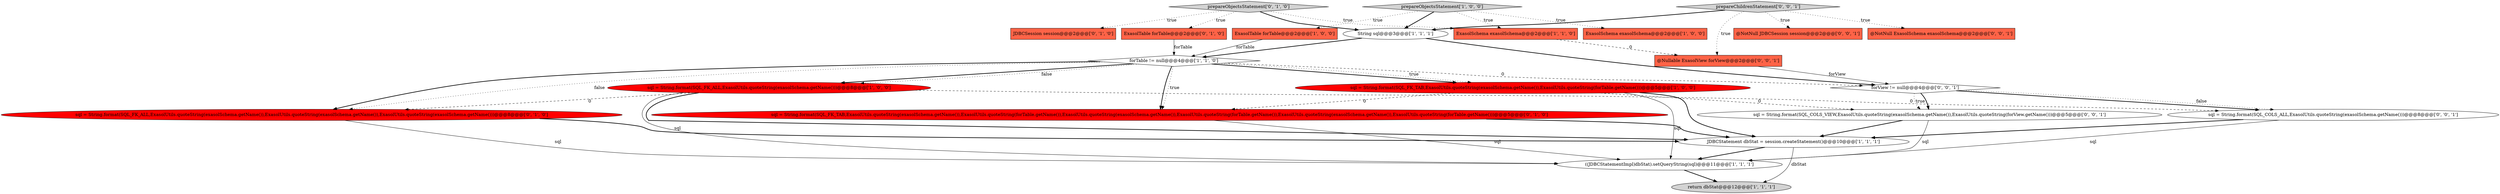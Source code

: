 digraph {
12 [style = filled, label = "prepareObjectsStatement['0', '1', '0']", fillcolor = lightgray, shape = diamond image = "AAA0AAABBB2BBB"];
5 [style = filled, label = "prepareObjectsStatement['1', '0', '0']", fillcolor = lightgray, shape = diamond image = "AAA0AAABBB1BBB"];
13 [style = filled, label = "JDBCSession session@@@2@@@['0', '1', '0']", fillcolor = tomato, shape = box image = "AAA0AAABBB2BBB"];
18 [style = filled, label = "@NotNull JDBCSession session@@@2@@@['0', '0', '1']", fillcolor = tomato, shape = box image = "AAA0AAABBB3BBB"];
7 [style = filled, label = "sql = String.format(SQL_FK_TAB,ExasolUtils.quoteString(exasolSchema.getName()),ExasolUtils.quoteString(forTable.getName()))@@@5@@@['1', '0', '0']", fillcolor = red, shape = ellipse image = "AAA1AAABBB1BBB"];
16 [style = filled, label = "@NotNull ExasolSchema exasolSchema@@@2@@@['0', '0', '1']", fillcolor = tomato, shape = box image = "AAA0AAABBB3BBB"];
4 [style = filled, label = "ExasolSchema exasolSchema@@@2@@@['1', '0', '0']", fillcolor = tomato, shape = box image = "AAA0AAABBB1BBB"];
8 [style = filled, label = "sql = String.format(SQL_FK_ALL,ExasolUtils.quoteString(exasolSchema.getName()))@@@8@@@['1', '0', '0']", fillcolor = red, shape = ellipse image = "AAA1AAABBB1BBB"];
14 [style = filled, label = "sql = String.format(SQL_FK_TAB,ExasolUtils.quoteString(exasolSchema.getName()),ExasolUtils.quoteString(forTable.getName()),ExasolUtils.quoteString(exasolSchema.getName()),ExasolUtils.quoteString(forTable.getName()),ExasolUtils.quoteString(exasolSchema.getName()),ExasolUtils.quoteString(forTable.getName()))@@@5@@@['0', '1', '0']", fillcolor = red, shape = ellipse image = "AAA1AAABBB2BBB"];
0 [style = filled, label = "ExasolTable forTable@@@2@@@['1', '0', '0']", fillcolor = tomato, shape = box image = "AAA0AAABBB1BBB"];
21 [style = filled, label = "sql = String.format(SQL_COLS_ALL,ExasolUtils.quoteString(exasolSchema.getName()))@@@8@@@['0', '0', '1']", fillcolor = white, shape = ellipse image = "AAA0AAABBB3BBB"];
2 [style = filled, label = "JDBCStatement dbStat = session.createStatement()@@@10@@@['1', '1', '1']", fillcolor = white, shape = ellipse image = "AAA0AAABBB1BBB"];
3 [style = filled, label = "((JDBCStatementImpl)dbStat).setQueryString(sql)@@@11@@@['1', '1', '1']", fillcolor = white, shape = ellipse image = "AAA0AAABBB1BBB"];
6 [style = filled, label = "ExasolSchema exasolSchema@@@2@@@['1', '1', '0']", fillcolor = tomato, shape = box image = "AAA0AAABBB1BBB"];
11 [style = filled, label = "ExasolTable forTable@@@2@@@['0', '1', '0']", fillcolor = tomato, shape = box image = "AAA0AAABBB2BBB"];
10 [style = filled, label = "return dbStat@@@12@@@['1', '1', '1']", fillcolor = lightgray, shape = ellipse image = "AAA0AAABBB1BBB"];
9 [style = filled, label = "forTable != null@@@4@@@['1', '1', '0']", fillcolor = white, shape = diamond image = "AAA0AAABBB1BBB"];
17 [style = filled, label = "prepareChildrenStatement['0', '0', '1']", fillcolor = lightgray, shape = diamond image = "AAA0AAABBB3BBB"];
19 [style = filled, label = "sql = String.format(SQL_COLS_VIEW,ExasolUtils.quoteString(exasolSchema.getName()),ExasolUtils.quoteString(forView.getName()))@@@5@@@['0', '0', '1']", fillcolor = white, shape = ellipse image = "AAA0AAABBB3BBB"];
20 [style = filled, label = "@Nullable ExasolView forView@@@2@@@['0', '0', '1']", fillcolor = tomato, shape = box image = "AAA0AAABBB3BBB"];
22 [style = filled, label = "forView != null@@@4@@@['0', '0', '1']", fillcolor = white, shape = diamond image = "AAA0AAABBB3BBB"];
1 [style = filled, label = "String sql@@@3@@@['1', '1', '1']", fillcolor = white, shape = ellipse image = "AAA0AAABBB1BBB"];
15 [style = filled, label = "sql = String.format(SQL_FK_ALL,ExasolUtils.quoteString(exasolSchema.getName()),ExasolUtils.quoteString(exasolSchema.getName()),ExasolUtils.quoteString(exasolSchema.getName()))@@@8@@@['0', '1', '0']", fillcolor = red, shape = ellipse image = "AAA1AAABBB2BBB"];
17->20 [style = dotted, label="true"];
9->15 [style = dotted, label="false"];
15->2 [style = bold, label=""];
22->19 [style = dotted, label="true"];
17->1 [style = bold, label=""];
17->18 [style = dotted, label="true"];
22->19 [style = bold, label=""];
6->20 [style = dashed, label="0"];
7->14 [style = dashed, label="0"];
2->3 [style = bold, label=""];
8->15 [style = dashed, label="0"];
22->21 [style = bold, label=""];
5->6 [style = dotted, label="true"];
9->22 [style = dashed, label="0"];
22->21 [style = dotted, label="false"];
19->2 [style = bold, label=""];
20->22 [style = solid, label="forView"];
5->0 [style = dotted, label="true"];
8->21 [style = dashed, label="0"];
9->7 [style = bold, label=""];
9->8 [style = bold, label=""];
12->1 [style = bold, label=""];
0->9 [style = solid, label="forTable"];
9->14 [style = dotted, label="true"];
11->9 [style = solid, label="forTable"];
1->9 [style = bold, label=""];
5->4 [style = dotted, label="true"];
21->2 [style = bold, label=""];
1->22 [style = bold, label=""];
12->11 [style = dotted, label="true"];
9->8 [style = dotted, label="false"];
15->3 [style = solid, label="sql"];
17->16 [style = dotted, label="true"];
3->10 [style = bold, label=""];
5->1 [style = bold, label=""];
12->13 [style = dotted, label="true"];
8->3 [style = solid, label="sql"];
8->2 [style = bold, label=""];
12->6 [style = dotted, label="true"];
7->19 [style = dashed, label="0"];
7->2 [style = bold, label=""];
9->15 [style = bold, label=""];
9->14 [style = bold, label=""];
14->2 [style = bold, label=""];
19->3 [style = solid, label="sql"];
9->7 [style = dotted, label="true"];
7->3 [style = solid, label="sql"];
21->3 [style = solid, label="sql"];
2->10 [style = solid, label="dbStat"];
14->3 [style = solid, label="sql"];
}
